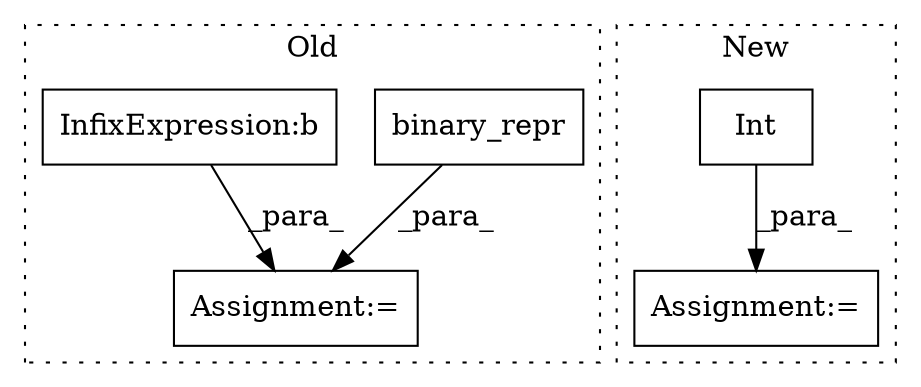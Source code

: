 digraph G {
subgraph cluster0 {
1 [label="binary_repr" a="32" s="4284,4299" l="12,1" shape="box"];
3 [label="Assignment:=" a="7" s="4418" l="1" shape="box"];
5 [label="InfixExpression:b" a="27" s="4155" l="3" shape="box"];
label = "Old";
style="dotted";
}
subgraph cluster1 {
2 [label="Int" a="32" s="4214,4219" l="4,1" shape="box"];
4 [label="Assignment:=" a="7" s="4186" l="1" shape="box"];
label = "New";
style="dotted";
}
1 -> 3 [label="_para_"];
2 -> 4 [label="_para_"];
5 -> 3 [label="_para_"];
}